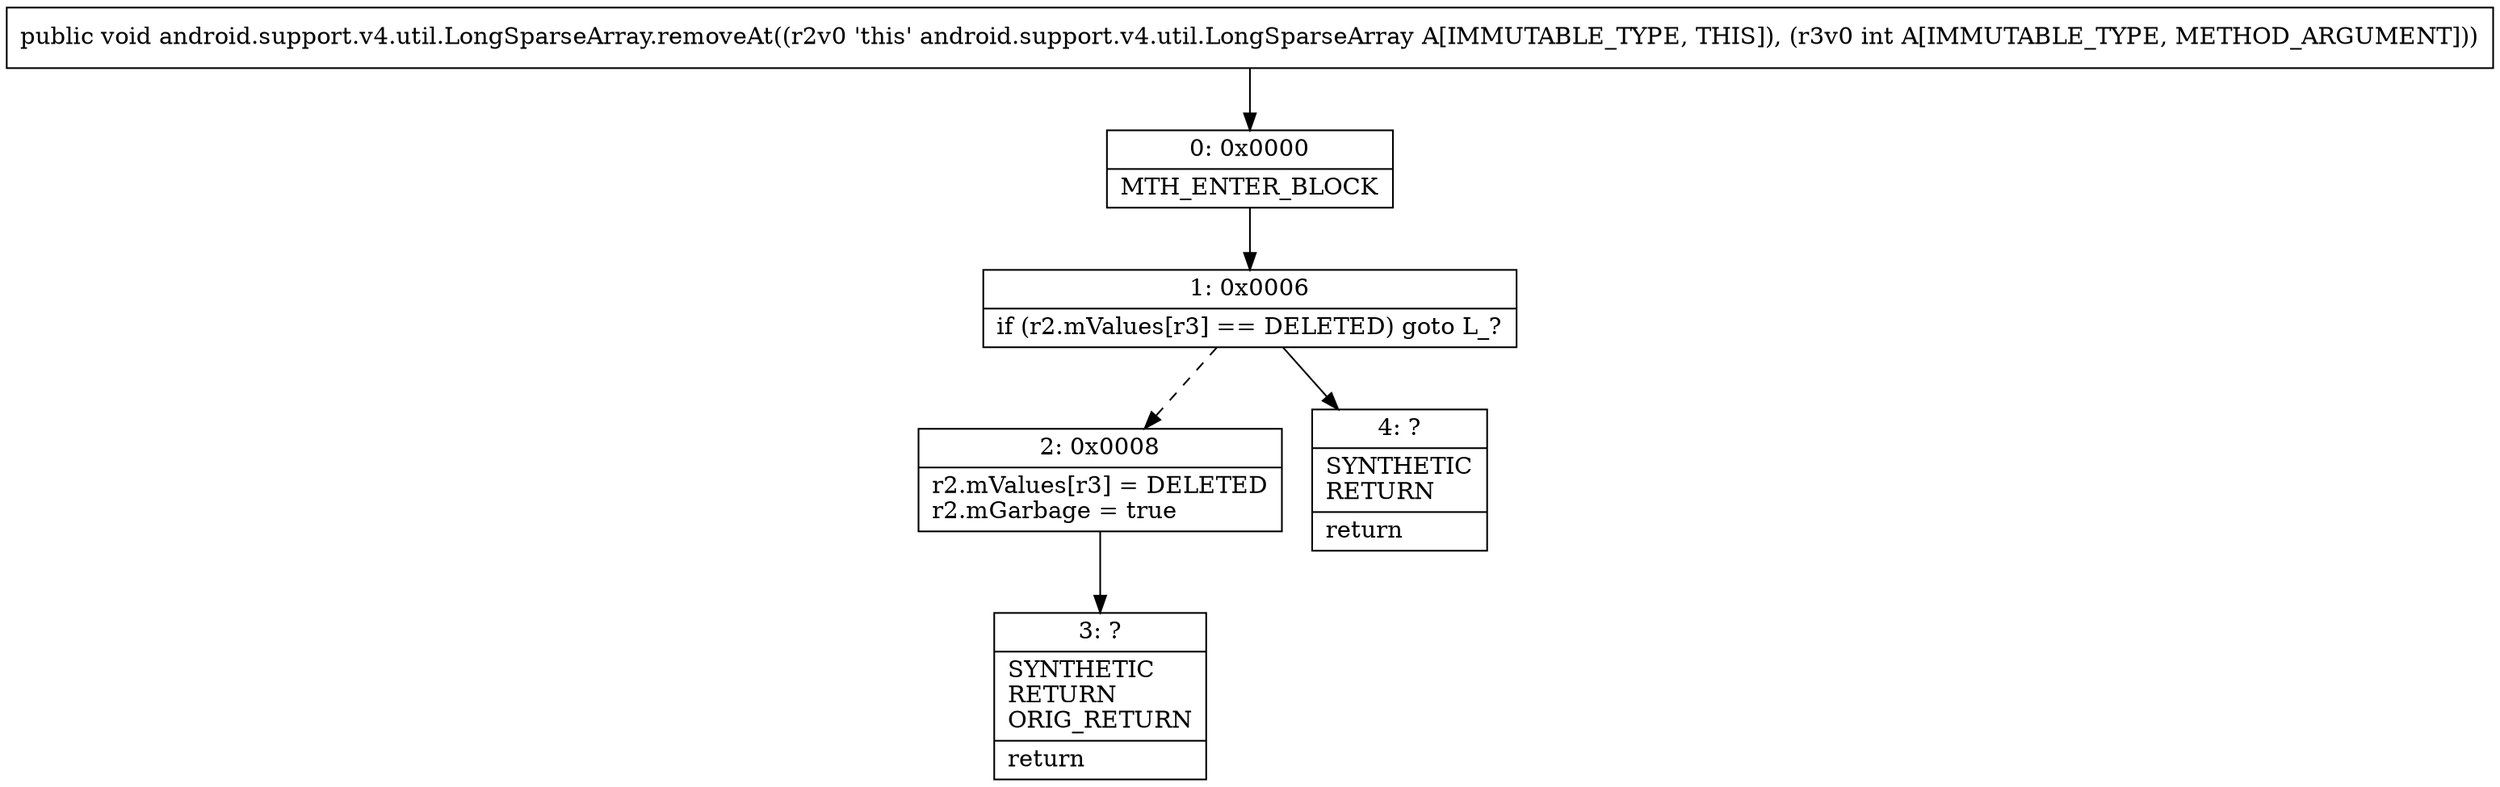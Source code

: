 digraph "CFG forandroid.support.v4.util.LongSparseArray.removeAt(I)V" {
Node_0 [shape=record,label="{0\:\ 0x0000|MTH_ENTER_BLOCK\l}"];
Node_1 [shape=record,label="{1\:\ 0x0006|if (r2.mValues[r3] == DELETED) goto L_?\l}"];
Node_2 [shape=record,label="{2\:\ 0x0008|r2.mValues[r3] = DELETED\lr2.mGarbage = true\l}"];
Node_3 [shape=record,label="{3\:\ ?|SYNTHETIC\lRETURN\lORIG_RETURN\l|return\l}"];
Node_4 [shape=record,label="{4\:\ ?|SYNTHETIC\lRETURN\l|return\l}"];
MethodNode[shape=record,label="{public void android.support.v4.util.LongSparseArray.removeAt((r2v0 'this' android.support.v4.util.LongSparseArray A[IMMUTABLE_TYPE, THIS]), (r3v0 int A[IMMUTABLE_TYPE, METHOD_ARGUMENT])) }"];
MethodNode -> Node_0;
Node_0 -> Node_1;
Node_1 -> Node_2[style=dashed];
Node_1 -> Node_4;
Node_2 -> Node_3;
}

